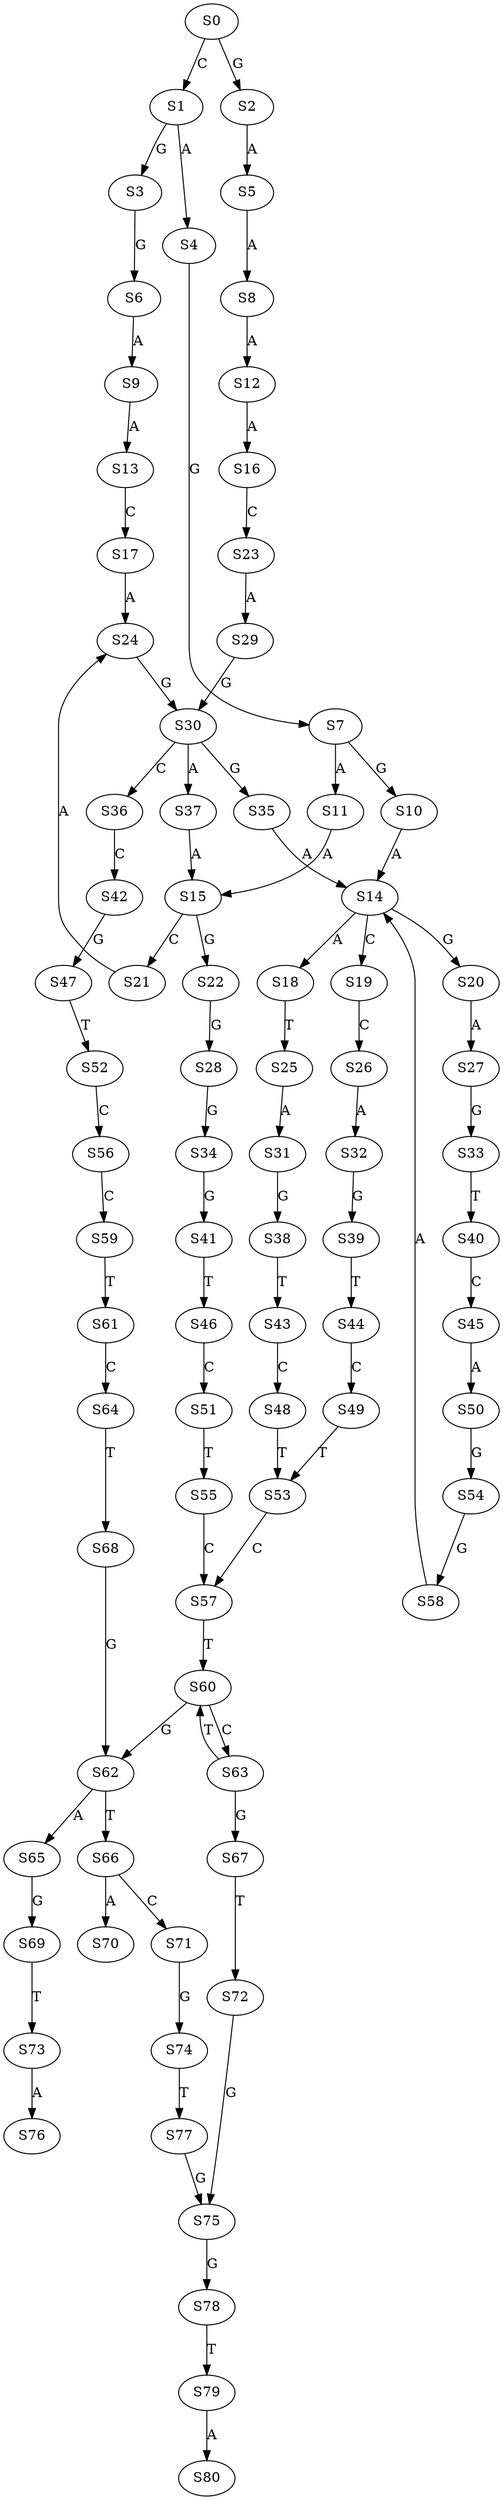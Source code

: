 strict digraph  {
	S0 -> S1 [ label = C ];
	S0 -> S2 [ label = G ];
	S1 -> S3 [ label = G ];
	S1 -> S4 [ label = A ];
	S2 -> S5 [ label = A ];
	S3 -> S6 [ label = G ];
	S4 -> S7 [ label = G ];
	S5 -> S8 [ label = A ];
	S6 -> S9 [ label = A ];
	S7 -> S10 [ label = G ];
	S7 -> S11 [ label = A ];
	S8 -> S12 [ label = A ];
	S9 -> S13 [ label = A ];
	S10 -> S14 [ label = A ];
	S11 -> S15 [ label = A ];
	S12 -> S16 [ label = A ];
	S13 -> S17 [ label = C ];
	S14 -> S18 [ label = A ];
	S14 -> S19 [ label = C ];
	S14 -> S20 [ label = G ];
	S15 -> S21 [ label = C ];
	S15 -> S22 [ label = G ];
	S16 -> S23 [ label = C ];
	S17 -> S24 [ label = A ];
	S18 -> S25 [ label = T ];
	S19 -> S26 [ label = C ];
	S20 -> S27 [ label = A ];
	S21 -> S24 [ label = A ];
	S22 -> S28 [ label = G ];
	S23 -> S29 [ label = A ];
	S24 -> S30 [ label = G ];
	S25 -> S31 [ label = A ];
	S26 -> S32 [ label = A ];
	S27 -> S33 [ label = G ];
	S28 -> S34 [ label = G ];
	S29 -> S30 [ label = G ];
	S30 -> S35 [ label = G ];
	S30 -> S36 [ label = C ];
	S30 -> S37 [ label = A ];
	S31 -> S38 [ label = G ];
	S32 -> S39 [ label = G ];
	S33 -> S40 [ label = T ];
	S34 -> S41 [ label = G ];
	S35 -> S14 [ label = A ];
	S36 -> S42 [ label = C ];
	S37 -> S15 [ label = A ];
	S38 -> S43 [ label = T ];
	S39 -> S44 [ label = T ];
	S40 -> S45 [ label = C ];
	S41 -> S46 [ label = T ];
	S42 -> S47 [ label = G ];
	S43 -> S48 [ label = C ];
	S44 -> S49 [ label = C ];
	S45 -> S50 [ label = A ];
	S46 -> S51 [ label = C ];
	S47 -> S52 [ label = T ];
	S48 -> S53 [ label = T ];
	S49 -> S53 [ label = T ];
	S50 -> S54 [ label = G ];
	S51 -> S55 [ label = T ];
	S52 -> S56 [ label = C ];
	S53 -> S57 [ label = C ];
	S54 -> S58 [ label = G ];
	S55 -> S57 [ label = C ];
	S56 -> S59 [ label = C ];
	S57 -> S60 [ label = T ];
	S58 -> S14 [ label = A ];
	S59 -> S61 [ label = T ];
	S60 -> S62 [ label = G ];
	S60 -> S63 [ label = C ];
	S61 -> S64 [ label = C ];
	S62 -> S65 [ label = A ];
	S62 -> S66 [ label = T ];
	S63 -> S60 [ label = T ];
	S63 -> S67 [ label = G ];
	S64 -> S68 [ label = T ];
	S65 -> S69 [ label = G ];
	S66 -> S70 [ label = A ];
	S66 -> S71 [ label = C ];
	S67 -> S72 [ label = T ];
	S68 -> S62 [ label = G ];
	S69 -> S73 [ label = T ];
	S71 -> S74 [ label = G ];
	S72 -> S75 [ label = G ];
	S73 -> S76 [ label = A ];
	S74 -> S77 [ label = T ];
	S75 -> S78 [ label = G ];
	S77 -> S75 [ label = G ];
	S78 -> S79 [ label = T ];
	S79 -> S80 [ label = A ];
}
